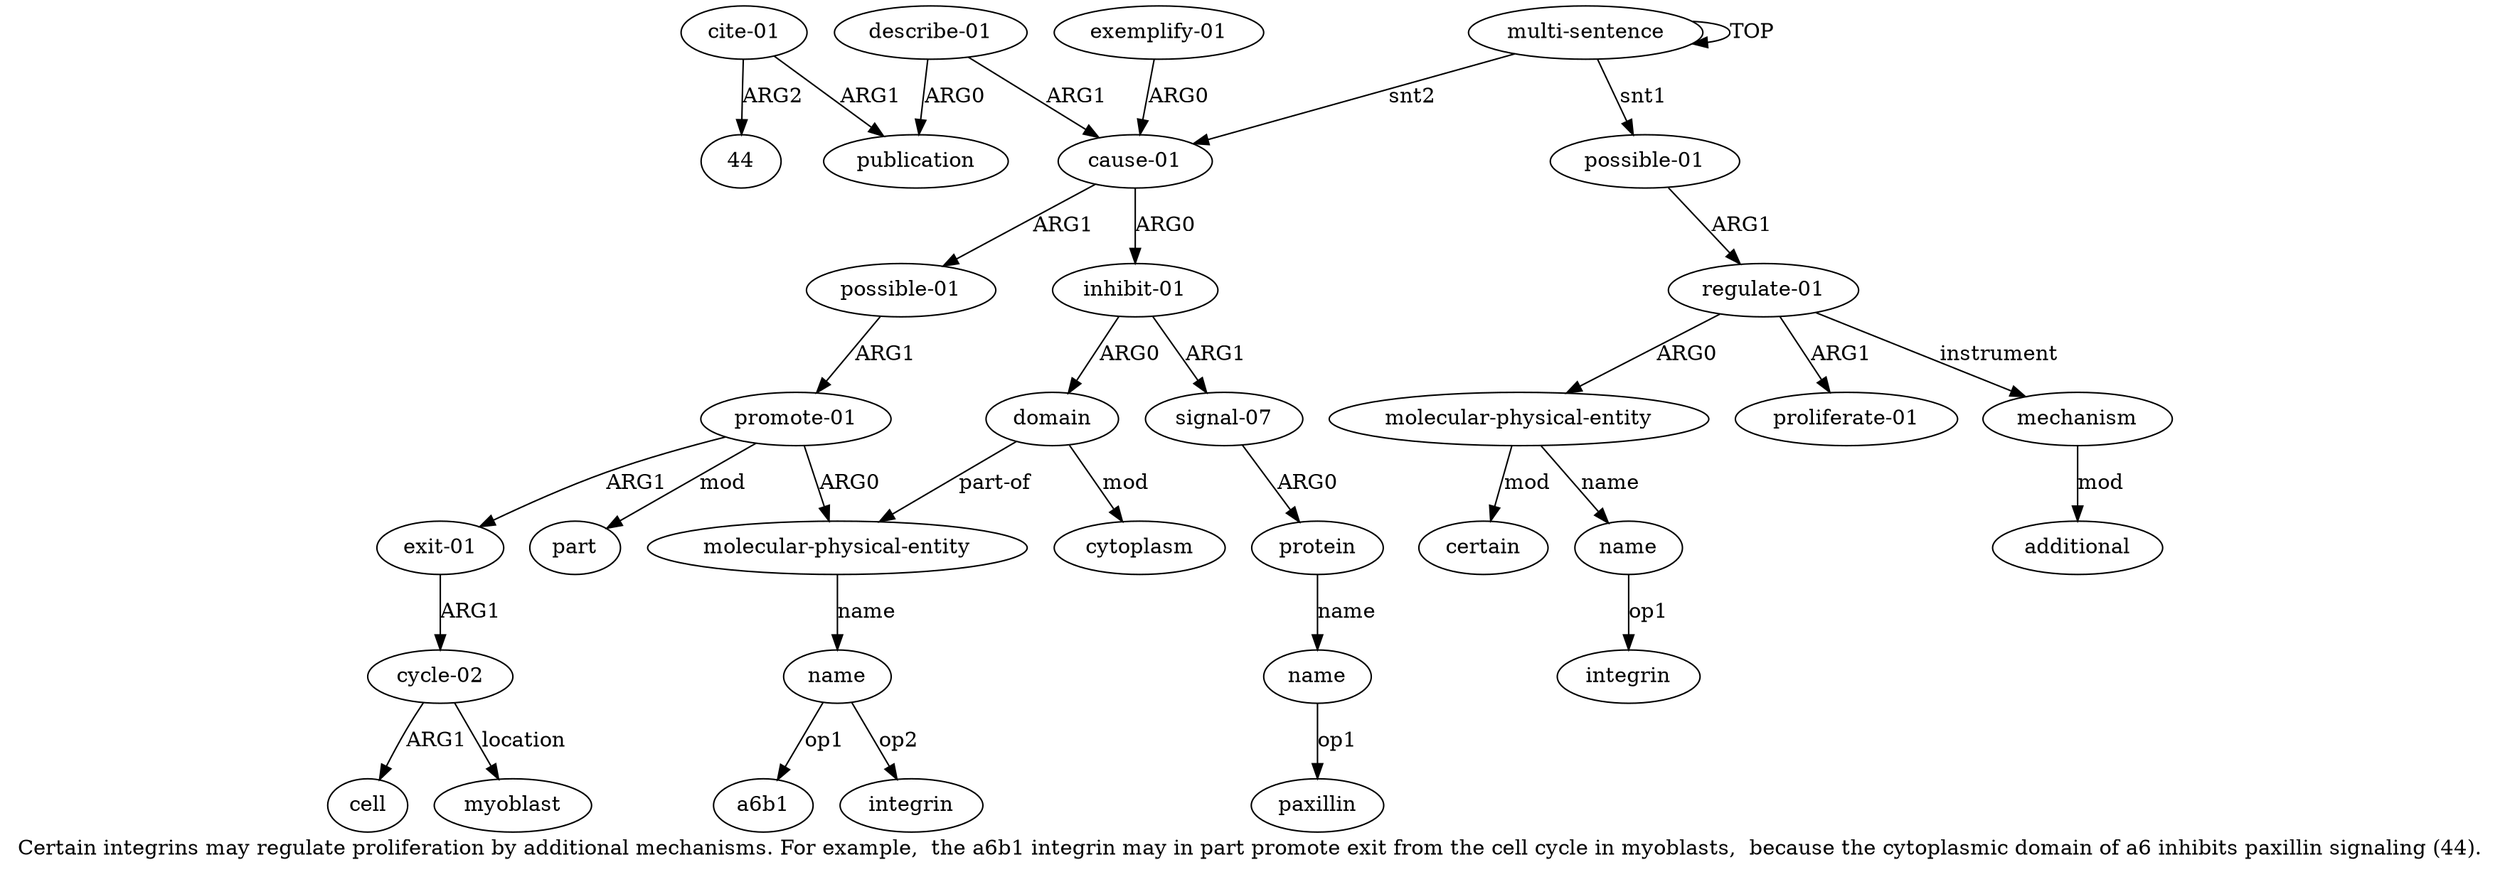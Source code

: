 digraph  {
	graph [label="Certain integrins may regulate proliferation by additional mechanisms. For example,  the a6b1 integrin may in part promote exit \
from the cell cycle in myoblasts,  because the cytoplasmic domain of a6 inhibits paxillin signaling (44)."];
	node [label="\N"];
	a20	 [color=black,
		gold_ind=20,
		gold_label="cite-01",
		label="cite-01",
		test_ind=20,
		test_label="cite-01"];
	"a20 44"	 [color=black,
		gold_ind=-1,
		gold_label=44,
		label=44,
		test_ind=-1,
		test_label=44];
	a20 -> "a20 44" [key=0,
	color=black,
	gold_label=ARG2,
	label=ARG2,
	test_label=ARG2];
a19 [color=black,
	gold_ind=19,
	gold_label=publication,
	label=publication,
	test_ind=19,
	test_label=publication];
a20 -> a19 [key=0,
color=black,
gold_label=ARG1,
label=ARG1,
test_label=ARG1];
a21 [color=black,
gold_ind=21,
gold_label="possible-01",
label="possible-01",
test_ind=21,
test_label="possible-01"];
a22 [color=black,
gold_ind=22,
gold_label="regulate-01",
label="regulate-01",
test_ind=22,
test_label="regulate-01"];
a21 -> a22 [key=0,
color=black,
gold_label=ARG1,
label=ARG1,
test_label=ARG1];
a23 [color=black,
gold_ind=23,
gold_label="molecular-physical-entity",
label="molecular-physical-entity",
test_ind=23,
test_label="molecular-physical-entity"];
a22 -> a23 [key=0,
color=black,
gold_label=ARG0,
label=ARG0,
test_label=ARG0];
a26 [color=black,
gold_ind=26,
gold_label="proliferate-01",
label="proliferate-01",
test_ind=26,
test_label="proliferate-01"];
a22 -> a26 [key=0,
color=black,
gold_label=ARG1,
label=ARG1,
test_label=ARG1];
a27 [color=black,
gold_ind=27,
gold_label=mechanism,
label=mechanism,
test_ind=27,
test_label=mechanism];
a22 -> a27 [key=0,
color=black,
gold_label=instrument,
label=instrument,
test_label=instrument];
a24 [color=black,
gold_ind=24,
gold_label=name,
label=name,
test_ind=24,
test_label=name];
a23 -> a24 [key=0,
color=black,
gold_label=name,
label=name,
test_label=name];
a25 [color=black,
gold_ind=25,
gold_label=certain,
label=certain,
test_ind=25,
test_label=certain];
a23 -> a25 [key=0,
color=black,
gold_label=mod,
label=mod,
test_label=mod];
"a24 integrin" [color=black,
gold_ind=-1,
gold_label=integrin,
label=integrin,
test_ind=-1,
test_label=integrin];
a24 -> "a24 integrin" [key=0,
color=black,
gold_label=op1,
label=op1,
test_label=op1];
a28 [color=black,
gold_ind=28,
gold_label=additional,
label=additional,
test_ind=28,
test_label=additional];
a27 -> a28 [key=0,
color=black,
gold_label=mod,
label=mod,
test_label=mod];
"a7 paxillin" [color=black,
gold_ind=-1,
gold_label=paxillin,
label=paxillin,
test_ind=-1,
test_label=paxillin];
"a11 integrin" [color=black,
gold_ind=-1,
gold_label=integrin,
label=integrin,
test_ind=-1,
test_label=integrin];
a15 [color=black,
gold_ind=15,
gold_label=myoblast,
label=myoblast,
test_ind=15,
test_label=myoblast];
a14 [color=black,
gold_ind=14,
gold_label=cell,
label=cell,
test_ind=14,
test_label=cell];
a17 [color=black,
gold_ind=17,
gold_label="exemplify-01",
label="exemplify-01",
test_ind=17,
test_label="exemplify-01"];
a1 [color=black,
gold_ind=1,
gold_label="cause-01",
label="cause-01",
test_ind=1,
test_label="cause-01"];
a17 -> a1 [key=0,
color=black,
gold_label=ARG0,
label=ARG0,
test_label=ARG0];
a16 [color=black,
gold_ind=16,
gold_label=part,
label=part,
test_ind=16,
test_label=part];
a11 [color=black,
gold_ind=11,
gold_label=name,
label=name,
test_ind=11,
test_label=name];
a11 -> "a11 integrin" [key=0,
color=black,
gold_label=op2,
label=op2,
test_label=op2];
"a11 a6b1" [color=black,
gold_ind=-1,
gold_label=a6b1,
label=a6b1,
test_ind=-1,
test_label=a6b1];
a11 -> "a11 a6b1" [key=0,
color=black,
gold_label=op1,
label=op1,
test_label=op1];
a10 [color=black,
gold_ind=10,
gold_label="molecular-physical-entity",
label="molecular-physical-entity",
test_ind=10,
test_label="molecular-physical-entity"];
a10 -> a11 [key=0,
color=black,
gold_label=name,
label=name,
test_label=name];
a13 [color=black,
gold_ind=13,
gold_label="cycle-02",
label="cycle-02",
test_ind=13,
test_label="cycle-02"];
a13 -> a15 [key=0,
color=black,
gold_label=location,
label=location,
test_label=location];
a13 -> a14 [key=0,
color=black,
gold_label=ARG1,
label=ARG1,
test_label=ARG1];
a12 [color=black,
gold_ind=12,
gold_label="exit-01",
label="exit-01",
test_ind=12,
test_label="exit-01"];
a12 -> a13 [key=0,
color=black,
gold_label=ARG1,
label=ARG1,
test_label=ARG1];
a18 [color=black,
gold_ind=18,
gold_label="describe-01",
label="describe-01",
test_ind=18,
test_label="describe-01"];
a18 -> a19 [key=0,
color=black,
gold_label=ARG0,
label=ARG0,
test_label=ARG0];
a18 -> a1 [key=0,
color=black,
gold_label=ARG1,
label=ARG1,
test_label=ARG1];
a2 [color=black,
gold_ind=2,
gold_label="inhibit-01",
label="inhibit-01",
test_ind=2,
test_label="inhibit-01"];
a1 -> a2 [key=0,
color=black,
gold_label=ARG0,
label=ARG0,
test_label=ARG0];
a8 [color=black,
gold_ind=8,
gold_label="possible-01",
label="possible-01",
test_ind=8,
test_label="possible-01"];
a1 -> a8 [key=0,
color=black,
gold_label=ARG1,
label=ARG1,
test_label=ARG1];
a0 [color=black,
gold_ind=0,
gold_label="multi-sentence",
label="multi-sentence",
test_ind=0,
test_label="multi-sentence"];
a0 -> a21 [key=0,
color=black,
gold_label=snt1,
label=snt1,
test_label=snt1];
a0 -> a1 [key=0,
color=black,
gold_label=snt2,
label=snt2,
test_label=snt2];
a0 -> a0 [key=0,
color=black,
gold_label=TOP,
label=TOP,
test_label=TOP];
a3 [color=black,
gold_ind=3,
gold_label=domain,
label=domain,
test_ind=3,
test_label=domain];
a3 -> a10 [key=0,
color=black,
gold_label="part-of",
label="part-of",
test_label="part-of"];
a4 [color=black,
gold_ind=4,
gold_label=cytoplasm,
label=cytoplasm,
test_ind=4,
test_label=cytoplasm];
a3 -> a4 [key=0,
color=black,
gold_label=mod,
label=mod,
test_label=mod];
a2 -> a3 [key=0,
color=black,
gold_label=ARG0,
label=ARG0,
test_label=ARG0];
a5 [color=black,
gold_ind=5,
gold_label="signal-07",
label="signal-07",
test_ind=5,
test_label="signal-07"];
a2 -> a5 [key=0,
color=black,
gold_label=ARG1,
label=ARG1,
test_label=ARG1];
a6 [color=black,
gold_ind=6,
gold_label=protein,
label=protein,
test_ind=6,
test_label=protein];
a5 -> a6 [key=0,
color=black,
gold_label=ARG0,
label=ARG0,
test_label=ARG0];
a7 [color=black,
gold_ind=7,
gold_label=name,
label=name,
test_ind=7,
test_label=name];
a7 -> "a7 paxillin" [key=0,
color=black,
gold_label=op1,
label=op1,
test_label=op1];
a6 -> a7 [key=0,
color=black,
gold_label=name,
label=name,
test_label=name];
a9 [color=black,
gold_ind=9,
gold_label="promote-01",
label="promote-01",
test_ind=9,
test_label="promote-01"];
a9 -> a16 [key=0,
color=black,
gold_label=mod,
label=mod,
test_label=mod];
a9 -> a10 [key=0,
color=black,
gold_label=ARG0,
label=ARG0,
test_label=ARG0];
a9 -> a12 [key=0,
color=black,
gold_label=ARG1,
label=ARG1,
test_label=ARG1];
a8 -> a9 [key=0,
color=black,
gold_label=ARG1,
label=ARG1,
test_label=ARG1];
}
